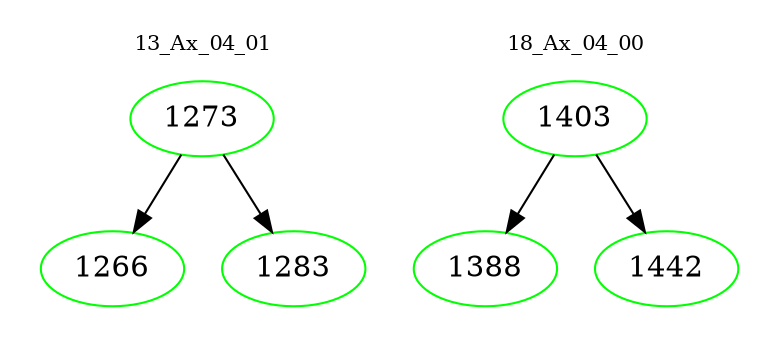 digraph{
subgraph cluster_0 {
color = white
label = "13_Ax_04_01";
fontsize=10;
T0_1273 [label="1273", color="green"]
T0_1273 -> T0_1266 [color="black"]
T0_1266 [label="1266", color="green"]
T0_1273 -> T0_1283 [color="black"]
T0_1283 [label="1283", color="green"]
}
subgraph cluster_1 {
color = white
label = "18_Ax_04_00";
fontsize=10;
T1_1403 [label="1403", color="green"]
T1_1403 -> T1_1388 [color="black"]
T1_1388 [label="1388", color="green"]
T1_1403 -> T1_1442 [color="black"]
T1_1442 [label="1442", color="green"]
}
}
